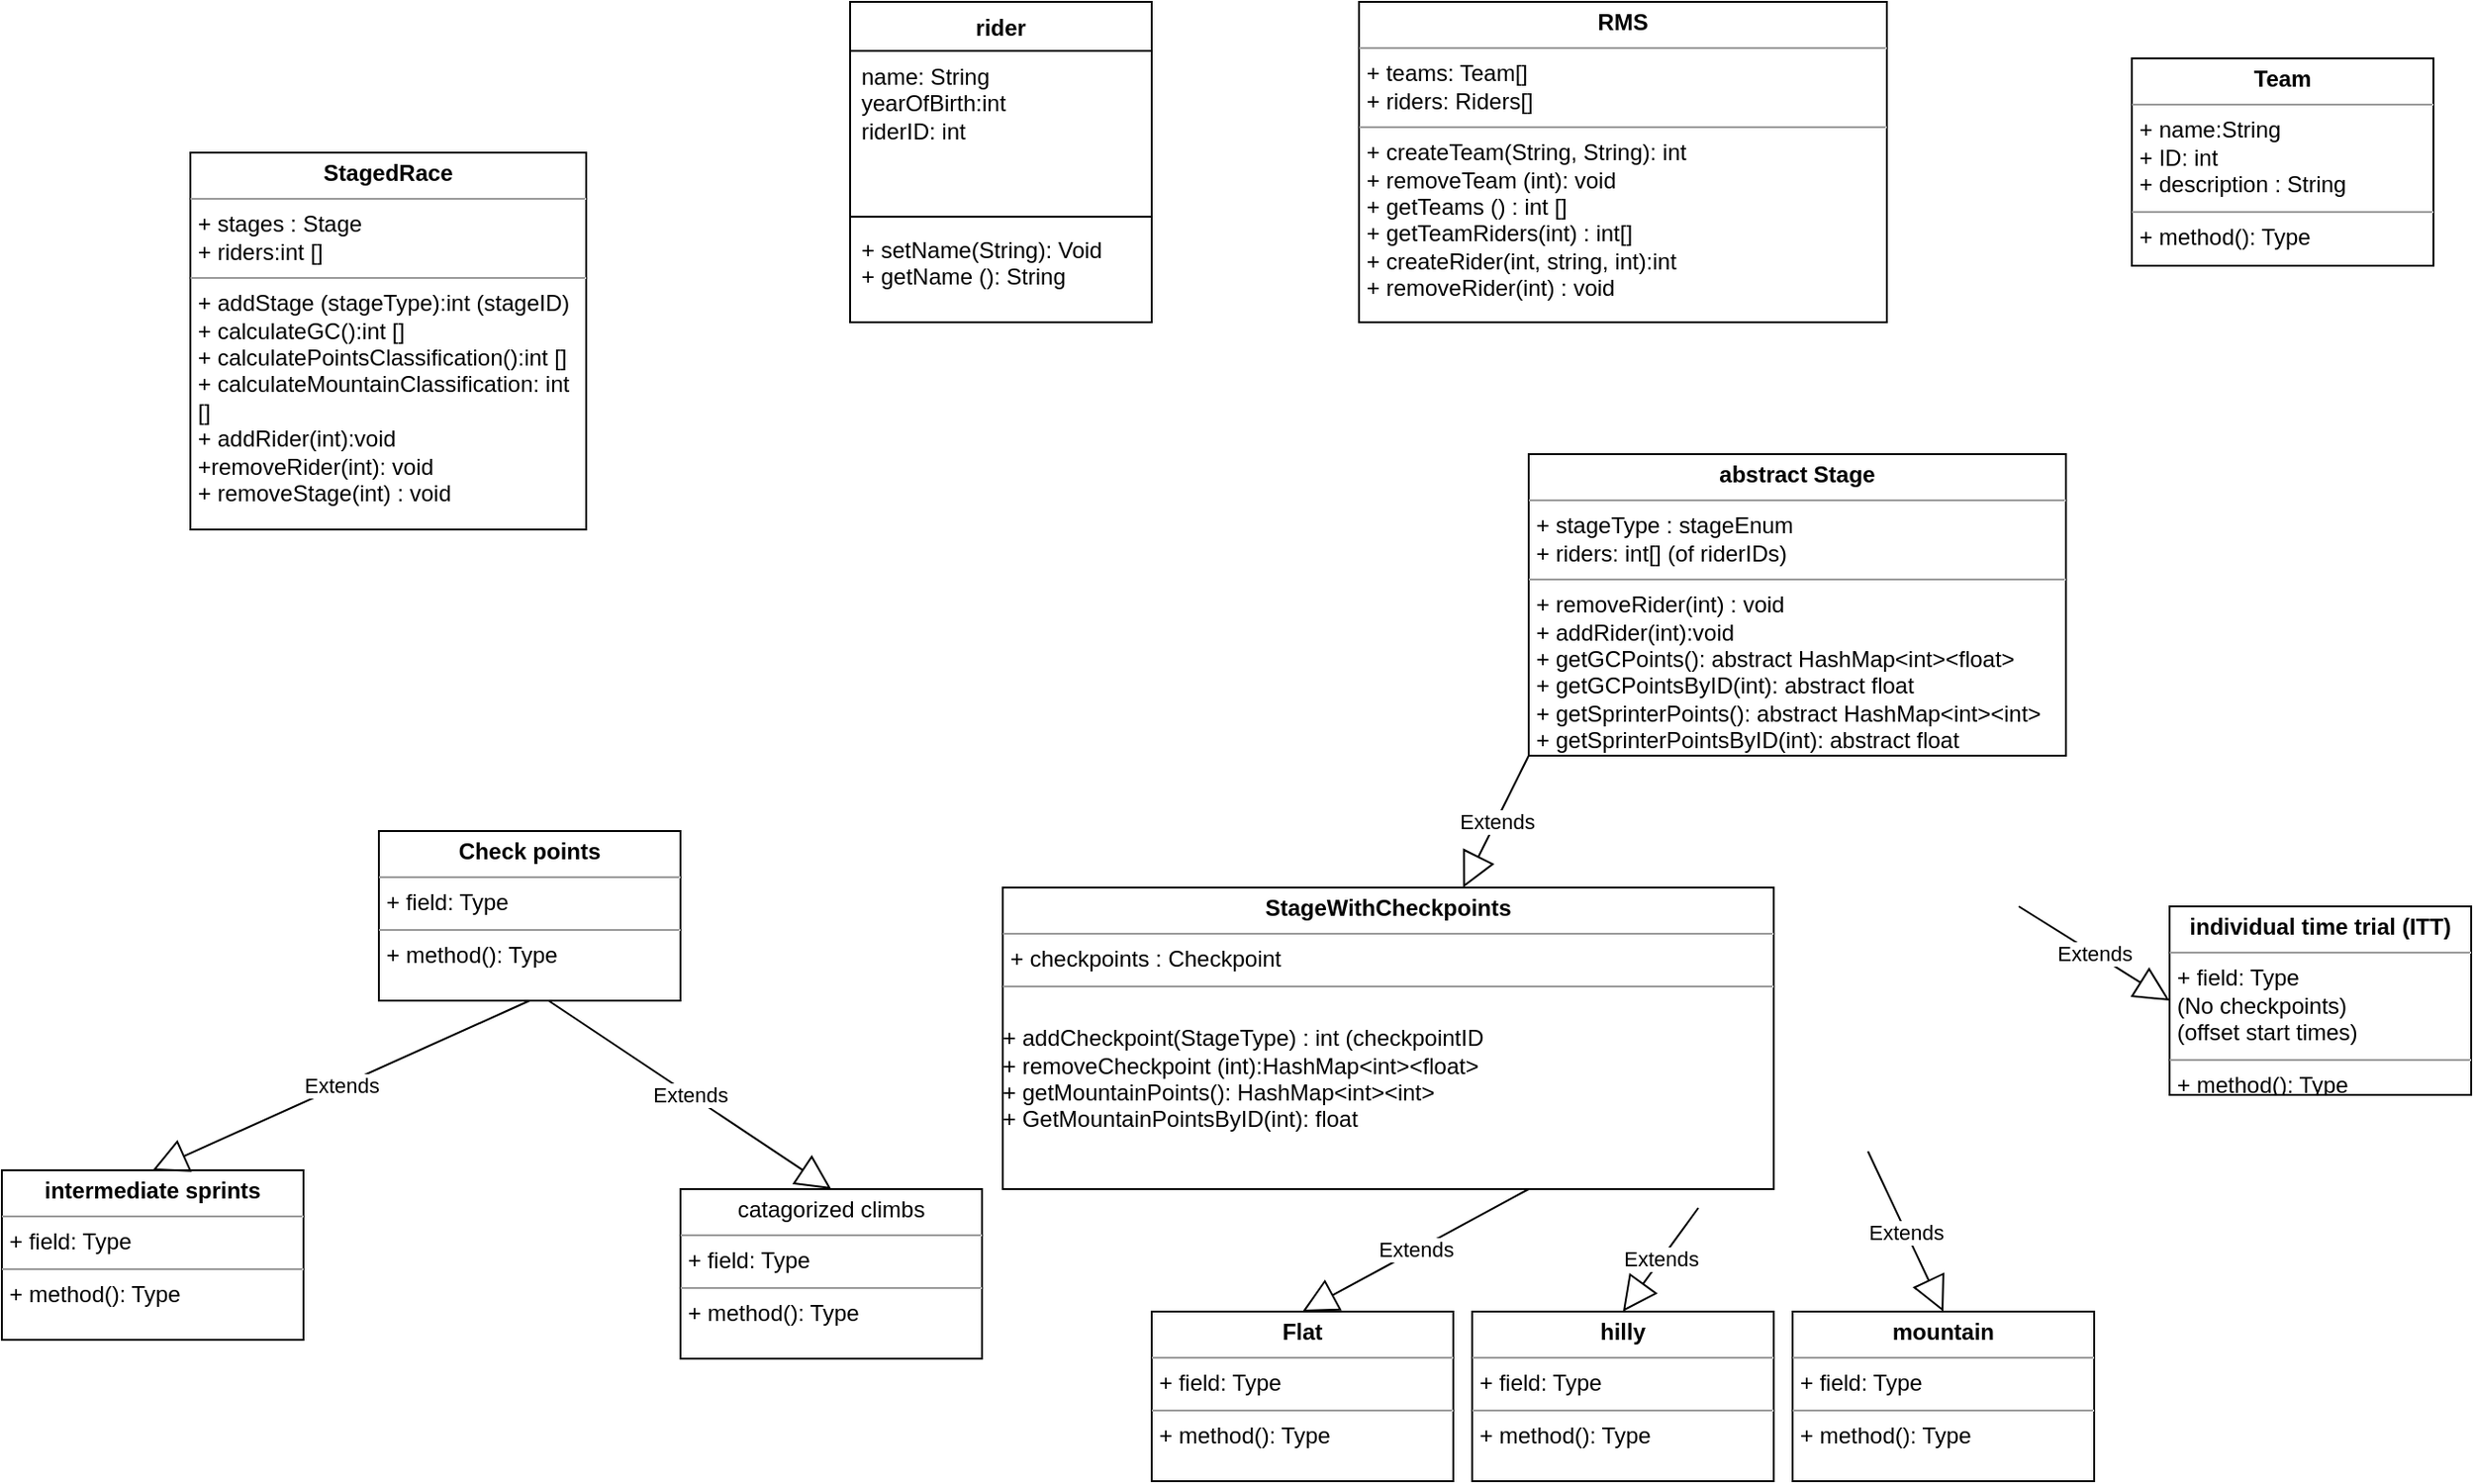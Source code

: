 <mxfile version="23.1.5" type="device">
  <diagram name="Page-1" id="9f46799a-70d6-7492-0946-bef42562c5a5">
    <mxGraphModel dx="1938" dy="1567" grid="1" gridSize="10" guides="1" tooltips="1" connect="1" arrows="1" fold="1" page="1" pageScale="1" pageWidth="1100" pageHeight="850" background="none" math="0" shadow="0">
      <root>
        <mxCell id="0" />
        <mxCell id="1" parent="0" />
        <mxCell id="TerPqKIGslpd1M9Y6UXt-1" value="rider" style="swimlane;fontStyle=1;align=center;verticalAlign=top;childLayout=stackLayout;horizontal=1;startSize=26;horizontalStack=0;resizeParent=1;resizeParentMax=0;resizeLast=0;collapsible=1;marginBottom=0;whiteSpace=wrap;html=1;" parent="1" vertex="1">
          <mxGeometry x="190" y="-80" width="160" height="170" as="geometry" />
        </mxCell>
        <mxCell id="TerPqKIGslpd1M9Y6UXt-2" value="name: String&lt;div&gt;yearOfBirth:int&lt;/div&gt;&lt;div&gt;riderID: int&lt;/div&gt;" style="text;strokeColor=none;fillColor=none;align=left;verticalAlign=top;spacingLeft=4;spacingRight=4;overflow=hidden;rotatable=0;points=[[0,0.5],[1,0.5]];portConstraint=eastwest;whiteSpace=wrap;html=1;" parent="TerPqKIGslpd1M9Y6UXt-1" vertex="1">
          <mxGeometry y="26" width="160" height="84" as="geometry" />
        </mxCell>
        <mxCell id="TerPqKIGslpd1M9Y6UXt-3" value="" style="line;strokeWidth=1;fillColor=none;align=left;verticalAlign=middle;spacingTop=-1;spacingLeft=3;spacingRight=3;rotatable=0;labelPosition=right;points=[];portConstraint=eastwest;strokeColor=inherit;" parent="TerPqKIGslpd1M9Y6UXt-1" vertex="1">
          <mxGeometry y="110" width="160" height="8" as="geometry" />
        </mxCell>
        <mxCell id="TerPqKIGslpd1M9Y6UXt-4" value="+ setName(String): Void&lt;br&gt;+ getName (): String" style="text;strokeColor=none;fillColor=none;align=left;verticalAlign=top;spacingLeft=4;spacingRight=4;overflow=hidden;rotatable=0;points=[[0,0.5],[1,0.5]];portConstraint=eastwest;whiteSpace=wrap;html=1;" parent="TerPqKIGslpd1M9Y6UXt-1" vertex="1">
          <mxGeometry y="118" width="160" height="52" as="geometry" />
        </mxCell>
        <mxCell id="TerPqKIGslpd1M9Y6UXt-6" value="&lt;p style=&quot;margin:0px;margin-top:4px;text-align:center;&quot;&gt;&lt;b&gt;RMS&lt;/b&gt;&lt;/p&gt;&lt;hr size=&quot;1&quot;&gt;&lt;p style=&quot;margin:0px;margin-left:4px;&quot;&gt;+ teams: Team[]&lt;/p&gt;&lt;p style=&quot;margin:0px;margin-left:4px;&quot;&gt;+ riders: Riders[]&lt;/p&gt;&lt;hr size=&quot;1&quot;&gt;&lt;p style=&quot;margin:0px;margin-left:4px;&quot;&gt;+ createTeam(String, String): int&lt;/p&gt;&lt;p style=&quot;margin:0px;margin-left:4px;&quot;&gt;+ removeTeam (int): void&lt;/p&gt;&lt;p style=&quot;margin:0px;margin-left:4px;&quot;&gt;+ getTeams () : int []&lt;/p&gt;&lt;p style=&quot;margin:0px;margin-left:4px;&quot;&gt;+ getTeamRiders(int) : int[]&lt;/p&gt;&lt;p style=&quot;margin:0px;margin-left:4px;&quot;&gt;+ createRider(int, string, int):int&lt;/p&gt;&lt;p style=&quot;margin:0px;margin-left:4px;&quot;&gt;+ removeRider(int) : void&lt;/p&gt;&lt;p style=&quot;margin:0px;margin-left:4px;&quot;&gt;&lt;br&gt;&lt;/p&gt;" style="verticalAlign=top;align=left;overflow=fill;html=1;whiteSpace=wrap;" parent="1" vertex="1">
          <mxGeometry x="460" y="-80" width="280" height="170" as="geometry" />
        </mxCell>
        <mxCell id="TerPqKIGslpd1M9Y6UXt-7" value="&lt;p style=&quot;margin:0px;margin-top:4px;text-align:center;&quot;&gt;&lt;b&gt;Team&lt;/b&gt;&lt;/p&gt;&lt;hr size=&quot;1&quot;&gt;&lt;p style=&quot;margin:0px;margin-left:4px;&quot;&gt;+ name:String&lt;/p&gt;&lt;p style=&quot;margin:0px;margin-left:4px;&quot;&gt;+ ID: int&lt;/p&gt;&lt;p style=&quot;margin:0px;margin-left:4px;&quot;&gt;+ description : String&lt;/p&gt;&lt;hr size=&quot;1&quot;&gt;&lt;p style=&quot;margin:0px;margin-left:4px;&quot;&gt;+ method(): Type&lt;/p&gt;" style="verticalAlign=top;align=left;overflow=fill;html=1;whiteSpace=wrap;" parent="1" vertex="1">
          <mxGeometry x="870" y="-50" width="160" height="110" as="geometry" />
        </mxCell>
        <mxCell id="TerPqKIGslpd1M9Y6UXt-8" value="&lt;p style=&quot;margin:0px;margin-top:4px;text-align:center;&quot;&gt;&lt;b&gt;StagedRace&lt;/b&gt;&lt;/p&gt;&lt;hr size=&quot;1&quot;&gt;&lt;p style=&quot;margin:0px;margin-left:4px;&quot;&gt;+ stages : Stage&lt;/p&gt;&lt;p style=&quot;margin:0px;margin-left:4px;&quot;&gt;+ riders:int []&lt;/p&gt;&lt;hr size=&quot;1&quot;&gt;&lt;p style=&quot;margin:0px;margin-left:4px;&quot;&gt;+ addStage (stageType):int (stageID)&lt;/p&gt;&lt;p style=&quot;margin:0px;margin-left:4px;&quot;&gt;+ calculateGC():int []&lt;/p&gt;&lt;p style=&quot;margin:0px;margin-left:4px;&quot;&gt;+ calculatePointsClassification():int []&lt;/p&gt;&lt;p style=&quot;margin:0px;margin-left:4px;&quot;&gt;+ calculateMountainClassification: int []&lt;/p&gt;&lt;p style=&quot;margin:0px;margin-left:4px;&quot;&gt;+ addRider(int):void&lt;/p&gt;&lt;p style=&quot;margin:0px;margin-left:4px;&quot;&gt;+removeRider(int): void&lt;/p&gt;&lt;p style=&quot;margin:0px;margin-left:4px;&quot;&gt;+ removeStage(int) : void&lt;/p&gt;" style="verticalAlign=top;align=left;overflow=fill;html=1;whiteSpace=wrap;" parent="1" vertex="1">
          <mxGeometry x="-160" width="210" height="200" as="geometry" />
        </mxCell>
        <mxCell id="TerPqKIGslpd1M9Y6UXt-9" value="&lt;p style=&quot;margin:0px;margin-top:4px;text-align:center;&quot;&gt;&lt;b&gt;abstract Stage&lt;/b&gt;&lt;/p&gt;&lt;hr size=&quot;1&quot;&gt;&lt;p style=&quot;margin:0px;margin-left:4px;&quot;&gt;+ stageType : stageEnum&lt;/p&gt;&lt;p style=&quot;margin:0px;margin-left:4px;&quot;&gt;+ riders: int[] (of riderIDs)&lt;/p&gt;&lt;hr size=&quot;1&quot;&gt;&lt;p style=&quot;margin:0px;margin-left:4px;&quot;&gt;+ removeRider(int) : void&lt;/p&gt;&lt;p style=&quot;margin:0px;margin-left:4px;&quot;&gt;+ addRider(int):void&lt;/p&gt;&lt;p style=&quot;margin:0px;margin-left:4px;&quot;&gt;+ getGCPoints(): abstract HashMap&amp;lt;int&amp;gt;&amp;lt;float&amp;gt;&lt;/p&gt;&lt;p style=&quot;margin:0px;margin-left:4px;&quot;&gt;+ getGCPointsByID(int): abstract float&lt;/p&gt;&lt;p style=&quot;margin:0px;margin-left:4px;&quot;&gt;+ getSprinterPoints(): abstract HashMap&amp;lt;int&amp;gt;&amp;lt;int&amp;gt;&lt;br&gt;&lt;/p&gt;&lt;p style=&quot;margin:0px;margin-left:4px;&quot;&gt;+ getSprinterPointsByID(int): abstract float&lt;br&gt;&lt;/p&gt;&lt;div&gt;&lt;br&gt;&lt;/div&gt;" style="verticalAlign=top;align=left;overflow=fill;html=1;whiteSpace=wrap;" parent="1" vertex="1">
          <mxGeometry x="550" y="160" width="285" height="160" as="geometry" />
        </mxCell>
        <mxCell id="TerPqKIGslpd1M9Y6UXt-10" value="&lt;p style=&quot;margin:0px;margin-top:4px;text-align:center;&quot;&gt;&lt;b&gt;Flat&lt;/b&gt;&lt;/p&gt;&lt;hr size=&quot;1&quot;&gt;&lt;p style=&quot;margin:0px;margin-left:4px;&quot;&gt;+ field: Type&lt;/p&gt;&lt;hr size=&quot;1&quot;&gt;&lt;p style=&quot;margin:0px;margin-left:4px;&quot;&gt;+ method(): Type&lt;/p&gt;" style="verticalAlign=top;align=left;overflow=fill;html=1;whiteSpace=wrap;" parent="1" vertex="1">
          <mxGeometry x="350" y="615" width="160" height="90" as="geometry" />
        </mxCell>
        <mxCell id="TerPqKIGslpd1M9Y6UXt-11" value="Extends" style="endArrow=block;endSize=16;endFill=0;html=1;rounded=0;entryX=0.5;entryY=0;entryDx=0;entryDy=0;" parent="1" target="TerPqKIGslpd1M9Y6UXt-10" edge="1">
          <mxGeometry width="160" relative="1" as="geometry">
            <mxPoint x="550" y="550" as="sourcePoint" />
            <mxPoint x="500" y="385" as="targetPoint" />
          </mxGeometry>
        </mxCell>
        <mxCell id="TerPqKIGslpd1M9Y6UXt-12" value="Extends" style="endArrow=block;endSize=16;endFill=0;html=1;rounded=0;entryX=0.5;entryY=0;entryDx=0;entryDy=0;" parent="1" target="TerPqKIGslpd1M9Y6UXt-13" edge="1">
          <mxGeometry width="160" relative="1" as="geometry">
            <mxPoint x="640" y="560" as="sourcePoint" />
            <mxPoint x="630" y="555" as="targetPoint" />
          </mxGeometry>
        </mxCell>
        <mxCell id="TerPqKIGslpd1M9Y6UXt-13" value="&lt;p style=&quot;margin:0px;margin-top:4px;text-align:center;&quot;&gt;&lt;b&gt;hilly&lt;/b&gt;&lt;/p&gt;&lt;hr size=&quot;1&quot;&gt;&lt;p style=&quot;margin:0px;margin-left:4px;&quot;&gt;+ field: Type&lt;/p&gt;&lt;hr size=&quot;1&quot;&gt;&lt;p style=&quot;margin:0px;margin-left:4px;&quot;&gt;+ method(): Type&lt;/p&gt;" style="verticalAlign=top;align=left;overflow=fill;html=1;whiteSpace=wrap;" parent="1" vertex="1">
          <mxGeometry x="520" y="615" width="160" height="90" as="geometry" />
        </mxCell>
        <mxCell id="TerPqKIGslpd1M9Y6UXt-14" value="&lt;p style=&quot;margin:0px;margin-top:4px;text-align:center;&quot;&gt;&lt;b&gt;mountain&lt;/b&gt;&lt;/p&gt;&lt;hr size=&quot;1&quot;&gt;&lt;p style=&quot;margin:0px;margin-left:4px;&quot;&gt;+ field: Type&lt;/p&gt;&lt;hr size=&quot;1&quot;&gt;&lt;p style=&quot;margin:0px;margin-left:4px;&quot;&gt;+ method(): Type&lt;/p&gt;" style="verticalAlign=top;align=left;overflow=fill;html=1;whiteSpace=wrap;" parent="1" vertex="1">
          <mxGeometry x="690" y="615" width="160" height="90" as="geometry" />
        </mxCell>
        <mxCell id="TerPqKIGslpd1M9Y6UXt-15" value="Extends" style="endArrow=block;endSize=16;endFill=0;html=1;rounded=0;entryX=0.5;entryY=0;entryDx=0;entryDy=0;" parent="1" target="TerPqKIGslpd1M9Y6UXt-14" edge="1">
          <mxGeometry width="160" relative="1" as="geometry">
            <mxPoint x="730" y="530" as="sourcePoint" />
            <mxPoint x="500" y="385" as="targetPoint" />
          </mxGeometry>
        </mxCell>
        <mxCell id="TerPqKIGslpd1M9Y6UXt-16" value="&lt;p style=&quot;margin:0px;margin-top:4px;text-align:center;&quot;&gt;&lt;b&gt;individual time trial (ITT)&lt;/b&gt;&lt;br&gt;&lt;/p&gt;&lt;hr size=&quot;1&quot;&gt;&lt;p style=&quot;margin:0px;margin-left:4px;&quot;&gt;+ field: Type&lt;/p&gt;&lt;p style=&quot;margin:0px;margin-left:4px;&quot;&gt;(No checkpoints)&lt;/p&gt;&lt;p style=&quot;margin:0px;margin-left:4px;&quot;&gt;(offset start times)&lt;/p&gt;&lt;hr size=&quot;1&quot;&gt;&lt;p style=&quot;margin:0px;margin-left:4px;&quot;&gt;+ method(): Type&lt;/p&gt;" style="verticalAlign=top;align=left;overflow=fill;html=1;whiteSpace=wrap;" parent="1" vertex="1">
          <mxGeometry x="890" y="400" width="160" height="100" as="geometry" />
        </mxCell>
        <mxCell id="TerPqKIGslpd1M9Y6UXt-17" value="Extends" style="endArrow=block;endSize=16;endFill=0;html=1;rounded=0;entryX=0;entryY=0.5;entryDx=0;entryDy=0;" parent="1" target="TerPqKIGslpd1M9Y6UXt-16" edge="1">
          <mxGeometry width="160" relative="1" as="geometry">
            <mxPoint x="810" y="400" as="sourcePoint" />
            <mxPoint x="500" y="385" as="targetPoint" />
          </mxGeometry>
        </mxCell>
        <mxCell id="TerPqKIGslpd1M9Y6UXt-18" value="&lt;p style=&quot;margin:0px;margin-top:4px;text-align:center;&quot;&gt;&lt;b&gt;intermediate sprints&lt;/b&gt;&lt;/p&gt;&lt;hr size=&quot;1&quot;&gt;&lt;p style=&quot;margin:0px;margin-left:4px;&quot;&gt;+ field: Type&lt;/p&gt;&lt;hr size=&quot;1&quot;&gt;&lt;p style=&quot;margin:0px;margin-left:4px;&quot;&gt;+ method(): Type&lt;/p&gt;" style="verticalAlign=top;align=left;overflow=fill;html=1;whiteSpace=wrap;" parent="1" vertex="1">
          <mxGeometry x="-260" y="540" width="160" height="90" as="geometry" />
        </mxCell>
        <mxCell id="TerPqKIGslpd1M9Y6UXt-19" value="Extends" style="endArrow=block;endSize=16;endFill=0;html=1;rounded=0;exitX=0.5;exitY=1;exitDx=0;exitDy=0;entryX=0.5;entryY=0;entryDx=0;entryDy=0;" parent="1" source="TerPqKIGslpd1M9Y6UXt-20" target="TerPqKIGslpd1M9Y6UXt-18" edge="1">
          <mxGeometry width="160" relative="1" as="geometry">
            <mxPoint x="230" y="517.5" as="sourcePoint" />
            <mxPoint x="-340" y="512.5" as="targetPoint" />
          </mxGeometry>
        </mxCell>
        <mxCell id="TerPqKIGslpd1M9Y6UXt-20" value="&lt;p style=&quot;margin:0px;margin-top:4px;text-align:center;&quot;&gt;&lt;b&gt;Check points&lt;/b&gt;&lt;/p&gt;&lt;hr size=&quot;1&quot;&gt;&lt;p style=&quot;margin:0px;margin-left:4px;&quot;&gt;+ field: Type&lt;/p&gt;&lt;hr size=&quot;1&quot;&gt;&lt;p style=&quot;margin:0px;margin-left:4px;&quot;&gt;+ method(): Type&lt;/p&gt;" style="verticalAlign=top;align=left;overflow=fill;html=1;whiteSpace=wrap;" parent="1" vertex="1">
          <mxGeometry x="-60" y="360" width="160" height="90" as="geometry" />
        </mxCell>
        <mxCell id="TerPqKIGslpd1M9Y6UXt-21" value="&lt;p style=&quot;margin:0px;margin-top:4px;text-align:center;&quot;&gt;catagorized climbs&lt;/p&gt;&lt;hr size=&quot;1&quot;&gt;&lt;p style=&quot;margin:0px;margin-left:4px;&quot;&gt;+ field: Type&lt;/p&gt;&lt;hr size=&quot;1&quot;&gt;&lt;p style=&quot;margin:0px;margin-left:4px;&quot;&gt;+ method(): Type&lt;/p&gt;" style="verticalAlign=top;align=left;overflow=fill;html=1;whiteSpace=wrap;" parent="1" vertex="1">
          <mxGeometry x="100" y="550" width="160" height="90" as="geometry" />
        </mxCell>
        <mxCell id="TerPqKIGslpd1M9Y6UXt-22" value="Extends" style="endArrow=block;endSize=16;endFill=0;html=1;rounded=0;exitX=0.5;exitY=1;exitDx=0;exitDy=0;entryX=0.5;entryY=0;entryDx=0;entryDy=0;" parent="1" target="TerPqKIGslpd1M9Y6UXt-21" edge="1">
          <mxGeometry width="160" relative="1" as="geometry">
            <mxPoint x="30" y="450" as="sourcePoint" />
            <mxPoint x="-10" y="512.5" as="targetPoint" />
          </mxGeometry>
        </mxCell>
        <mxCell id="06tEysV8OCgnQAFrHRoK-4" value="Extends" style="endArrow=block;endSize=16;endFill=0;html=1;rounded=0;exitX=0;exitY=1;exitDx=0;exitDy=0;" edge="1" parent="1" source="TerPqKIGslpd1M9Y6UXt-9" target="06tEysV8OCgnQAFrHRoK-5">
          <mxGeometry width="160" relative="1" as="geometry">
            <mxPoint x="360" y="410" as="sourcePoint" />
            <mxPoint x="410" y="390" as="targetPoint" />
          </mxGeometry>
        </mxCell>
        <mxCell id="06tEysV8OCgnQAFrHRoK-5" value="&lt;p style=&quot;margin:0px;margin-top:4px;text-align:center;&quot;&gt;&lt;b&gt;StageWithCheckpoints&lt;/b&gt;&lt;/p&gt;&lt;hr size=&quot;1&quot;&gt;&lt;p style=&quot;margin:0px;margin-left:4px;&quot;&gt;+ checkpoints : Checkpoint&lt;/p&gt;&lt;hr size=&quot;1&quot;&gt;&lt;p style=&quot;margin:0px;margin-left:4px;&quot;&gt;&amp;nbsp;&lt;/p&gt;+ addCheckpoint(StageType) : int (checkpointID&lt;br&gt;+ removeCheckpoint (int):HashMap&amp;lt;int&amp;gt;&amp;lt;float&amp;gt; &lt;br&gt;+ getMountainPoints(): HashMap&amp;lt;int&amp;gt;&amp;lt;int&amp;gt;&lt;br&gt;+ GetMountainPointsByID(int): float&lt;br&gt;&lt;div&gt;&lt;br&gt;&lt;/div&gt;" style="verticalAlign=top;align=left;overflow=fill;html=1;whiteSpace=wrap;" vertex="1" parent="1">
          <mxGeometry x="271" y="390" width="409" height="160" as="geometry" />
        </mxCell>
      </root>
    </mxGraphModel>
  </diagram>
</mxfile>
